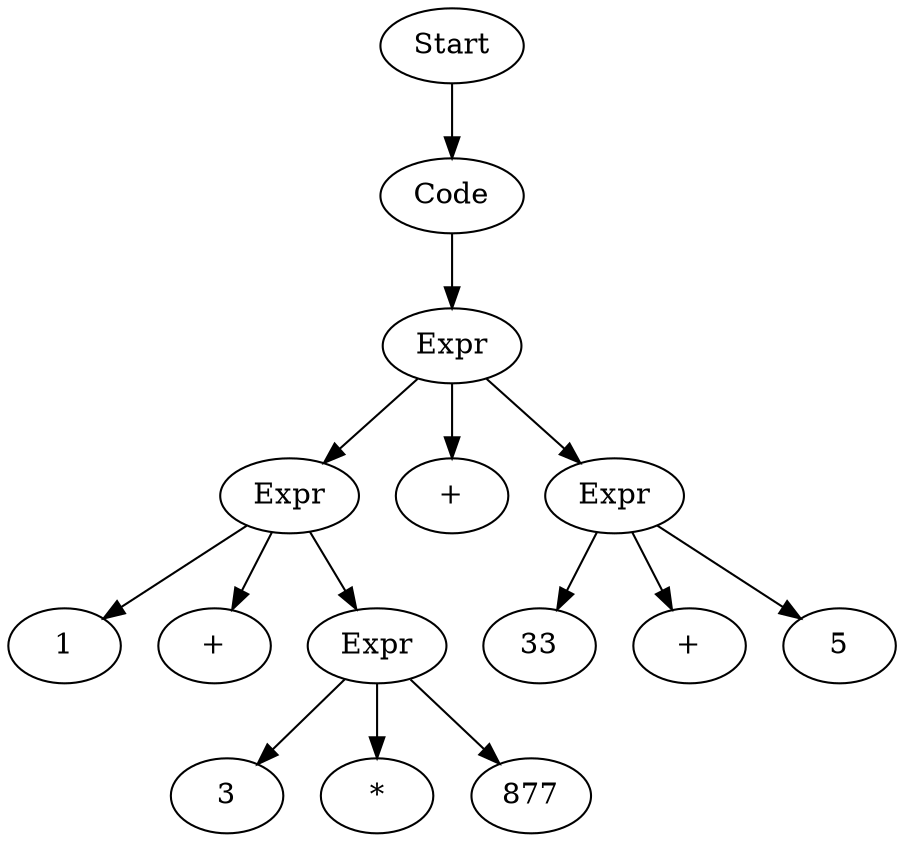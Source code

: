 digraph AST {
  "134272668355984" [label="Start"];
  "134272668355984" -> "134272668364624";
  "134272668364624" [label="Code"];
  "134272668364624" -> "134272668368080";
  "134272668368080" [label="Expr"];
  "134272668368080" -> "134272668361744";
  "134272668368080" -> "134272668354304";
  "134272668368080" -> "134272668358672";
  "134272668361744" [label="Expr"];
  "134272668361744" -> "134272668368800";
  "134272668361744" -> "134272668357472";
  "134272668361744" -> "134272668367744";
  "134272668368800" [label="1"];
  "134272668357472" [label="+"];
  "134272668367744" [label="Expr"];
  "134272668367744" -> "134272668360304";
  "134272668367744" -> "134272668361984";
  "134272668367744" -> "134272668362800";
  "134272668360304" [label="3"];
  "134272668361984" [label="*"];
  "134272668362800" [label="877"];
  "134272668354304" [label="+"];
  "134272668358672" [label="Expr"];
  "134272668358672" -> "134272668356800";
  "134272668358672" -> "134272668362416";
  "134272668358672" -> "134272668355072";
  "134272668356800" [label="33"];
  "134272668362416" [label="+"];
  "134272668355072" [label="5"];
}
